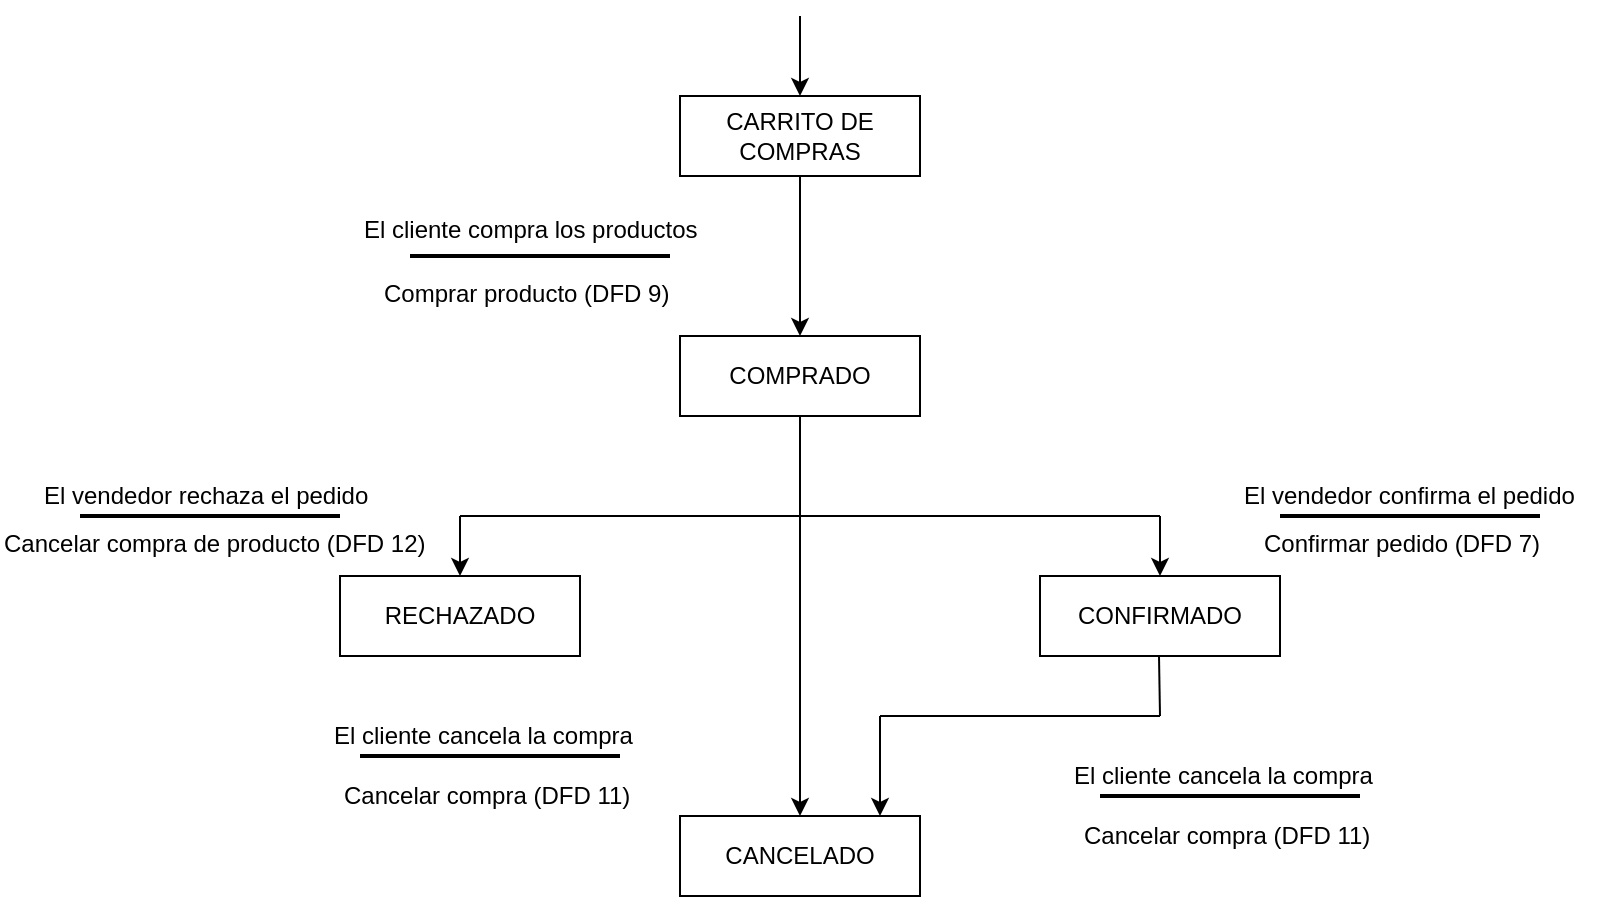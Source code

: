 <mxfile version="12.1.1" type="device" pages="1"><diagram id="Ux8ze5Yz-_6EQJssXwc4" name="Page-1"><mxGraphModel dx="1056" dy="623" grid="1" gridSize="10" guides="1" tooltips="1" connect="1" arrows="1" fold="1" page="1" pageScale="1" pageWidth="827" pageHeight="1169" math="0" shadow="0"><root><mxCell id="0"/><mxCell id="1" parent="0"/><mxCell id="jWYEItGnxgDNFcLnIuQC-3" value="CARRITO DE COMPRAS" style="rounded=0;whiteSpace=wrap;html=1;" parent="1" vertex="1"><mxGeometry x="340" y="70" width="120" height="40" as="geometry"/></mxCell><mxCell id="eAWfJmwkfdEv0lfTij0U-5" value="" style="endArrow=classic;html=1;exitX=0.5;exitY=1;exitDx=0;exitDy=0;" parent="1" source="jWYEItGnxgDNFcLnIuQC-3" edge="1"><mxGeometry width="50" height="50" relative="1" as="geometry"><mxPoint x="340" y="180" as="sourcePoint"/><mxPoint x="400" y="190" as="targetPoint"/></mxGeometry></mxCell><mxCell id="eAWfJmwkfdEv0lfTij0U-6" value="COMPRADO" style="rounded=0;whiteSpace=wrap;html=1;" parent="1" vertex="1"><mxGeometry x="340" y="190" width="120" height="40" as="geometry"/></mxCell><mxCell id="eAWfJmwkfdEv0lfTij0U-12" value="" style="endArrow=classic;html=1;" parent="1" edge="1"><mxGeometry width="50" height="50" relative="1" as="geometry"><mxPoint x="400" y="30" as="sourcePoint"/><mxPoint x="400" y="70" as="targetPoint"/></mxGeometry></mxCell><mxCell id="eAWfJmwkfdEv0lfTij0U-13" value="" style="endArrow=none;html=1;strokeWidth=2;" parent="1" edge="1"><mxGeometry width="50" height="50" relative="1" as="geometry"><mxPoint x="205" y="150" as="sourcePoint"/><mxPoint x="335" y="150" as="targetPoint"/></mxGeometry></mxCell><mxCell id="nylYl1m3rcdEuG6gFsaD-1" value="RECHAZADO" style="rounded=0;whiteSpace=wrap;html=1;" parent="1" vertex="1"><mxGeometry x="170" y="310" width="120" height="40" as="geometry"/></mxCell><mxCell id="nylYl1m3rcdEuG6gFsaD-3" value="CONFIRMADO" style="rounded=0;whiteSpace=wrap;html=1;" parent="1" vertex="1"><mxGeometry x="520" y="310" width="120" height="40" as="geometry"/></mxCell><mxCell id="nylYl1m3rcdEuG6gFsaD-6" value="" style="endArrow=none;html=1;entryX=0.5;entryY=1;entryDx=0;entryDy=0;" parent="1" target="eAWfJmwkfdEv0lfTij0U-6" edge="1"><mxGeometry width="50" height="50" relative="1" as="geometry"><mxPoint x="400" y="280" as="sourcePoint"/><mxPoint x="420" y="250" as="targetPoint"/></mxGeometry></mxCell><mxCell id="nylYl1m3rcdEuG6gFsaD-7" value="" style="endArrow=none;html=1;" parent="1" edge="1"><mxGeometry width="50" height="50" relative="1" as="geometry"><mxPoint x="580" y="280" as="sourcePoint"/><mxPoint x="230" y="280" as="targetPoint"/></mxGeometry></mxCell><mxCell id="nylYl1m3rcdEuG6gFsaD-8" value="" style="endArrow=classic;html=1;entryX=0.5;entryY=0;entryDx=0;entryDy=0;" parent="1" target="nylYl1m3rcdEuG6gFsaD-1" edge="1"><mxGeometry width="50" height="50" relative="1" as="geometry"><mxPoint x="230" y="280" as="sourcePoint"/><mxPoint x="250" y="490" as="targetPoint"/></mxGeometry></mxCell><mxCell id="nylYl1m3rcdEuG6gFsaD-9" value="" style="endArrow=classic;html=1;entryX=0.5;entryY=0;entryDx=0;entryDy=0;" parent="1" target="nylYl1m3rcdEuG6gFsaD-3" edge="1"><mxGeometry width="50" height="50" relative="1" as="geometry"><mxPoint x="580" y="280" as="sourcePoint"/><mxPoint x="570" y="310" as="targetPoint"/></mxGeometry></mxCell><mxCell id="nylYl1m3rcdEuG6gFsaD-11" value="CANCELADO" style="rounded=0;whiteSpace=wrap;html=1;" parent="1" vertex="1"><mxGeometry x="340" y="430" width="120" height="40" as="geometry"/></mxCell><mxCell id="nylYl1m3rcdEuG6gFsaD-13" value="El cliente compra los productos" style="text;html=1;resizable=0;points=[];autosize=1;align=left;verticalAlign=top;spacingTop=-4;" parent="1" vertex="1"><mxGeometry x="180" y="127" width="190" height="20" as="geometry"/></mxCell><mxCell id="nylYl1m3rcdEuG6gFsaD-14" value="" style="endArrow=none;html=1;strokeWidth=2;" parent="1" edge="1"><mxGeometry width="50" height="50" relative="1" as="geometry"><mxPoint x="40" y="280" as="sourcePoint"/><mxPoint x="170" y="280" as="targetPoint"/></mxGeometry></mxCell><mxCell id="nylYl1m3rcdEuG6gFsaD-15" value="" style="endArrow=none;html=1;strokeWidth=2;" parent="1" edge="1"><mxGeometry width="50" height="50" relative="1" as="geometry"><mxPoint x="180" y="400" as="sourcePoint"/><mxPoint x="310" y="400" as="targetPoint"/></mxGeometry></mxCell><mxCell id="nylYl1m3rcdEuG6gFsaD-16" value="" style="endArrow=none;html=1;strokeWidth=2;" parent="1" edge="1"><mxGeometry width="50" height="50" relative="1" as="geometry"><mxPoint x="640" y="280" as="sourcePoint"/><mxPoint x="770" y="280" as="targetPoint"/></mxGeometry></mxCell><mxCell id="nylYl1m3rcdEuG6gFsaD-18" value="" style="endArrow=classic;html=1;entryX=0.5;entryY=0;entryDx=0;entryDy=0;" parent="1" target="nylYl1m3rcdEuG6gFsaD-11" edge="1"><mxGeometry width="50" height="50" relative="1" as="geometry"><mxPoint x="400" y="280" as="sourcePoint"/><mxPoint x="100" y="490" as="targetPoint"/></mxGeometry></mxCell><mxCell id="nylYl1m3rcdEuG6gFsaD-19" value="Comprar producto (DFD 9)" style="text;html=1;resizable=0;points=[];autosize=1;align=left;verticalAlign=top;spacingTop=-4;" parent="1" vertex="1"><mxGeometry x="190" y="158.5" width="160" height="20" as="geometry"/></mxCell><mxCell id="nylYl1m3rcdEuG6gFsaD-20" value="El vendedor rechaza el pedido" style="text;html=1;resizable=0;points=[];autosize=1;align=left;verticalAlign=top;spacingTop=-4;" parent="1" vertex="1"><mxGeometry x="20" y="260" width="180" height="20" as="geometry"/></mxCell><mxCell id="nylYl1m3rcdEuG6gFsaD-21" value="Cancelar compra de producto (DFD 12)" style="text;html=1;resizable=0;points=[];autosize=1;align=left;verticalAlign=top;spacingTop=-4;" parent="1" vertex="1"><mxGeometry y="284" width="230" height="20" as="geometry"/></mxCell><mxCell id="nylYl1m3rcdEuG6gFsaD-22" value="El cliente cancela la compra" style="text;html=1;resizable=0;points=[];autosize=1;align=left;verticalAlign=top;spacingTop=-4;" parent="1" vertex="1"><mxGeometry x="165" y="380" width="170" height="20" as="geometry"/></mxCell><mxCell id="nylYl1m3rcdEuG6gFsaD-23" value="Cancelar compra (DFD 11)" style="text;html=1;resizable=0;points=[];autosize=1;align=left;verticalAlign=top;spacingTop=-4;" parent="1" vertex="1"><mxGeometry x="170" y="410" width="160" height="20" as="geometry"/></mxCell><mxCell id="nylYl1m3rcdEuG6gFsaD-24" value="&lt;div&gt;El vendedor confirma el pedido&lt;/div&gt;" style="text;html=1;resizable=0;points=[];autosize=1;align=left;verticalAlign=top;spacingTop=-4;" parent="1" vertex="1"><mxGeometry x="620" y="260" width="190" height="20" as="geometry"/></mxCell><mxCell id="nylYl1m3rcdEuG6gFsaD-27" value="Confirmar pedido (DFD 7)" style="text;html=1;resizable=0;points=[];autosize=1;align=left;verticalAlign=top;spacingTop=-4;" parent="1" vertex="1"><mxGeometry x="630" y="284" width="160" height="20" as="geometry"/></mxCell><mxCell id="tvG667oz5Ug3Rv79Tl6C-3" value="" style="endArrow=none;html=1;" parent="1" edge="1"><mxGeometry width="50" height="50" relative="1" as="geometry"><mxPoint x="440" y="380" as="sourcePoint"/><mxPoint x="580" y="380" as="targetPoint"/></mxGeometry></mxCell><mxCell id="tvG667oz5Ug3Rv79Tl6C-4" value="" style="endArrow=none;html=1;" parent="1" edge="1"><mxGeometry width="50" height="50" relative="1" as="geometry"><mxPoint x="580" y="380" as="sourcePoint"/><mxPoint x="579.5" y="350" as="targetPoint"/></mxGeometry></mxCell><mxCell id="hv5l-XiaxxVMKfT5Wju1-1" value="" style="endArrow=classic;html=1;entryX=0.5;entryY=0;entryDx=0;entryDy=0;" edge="1" parent="1"><mxGeometry width="50" height="50" relative="1" as="geometry"><mxPoint x="440" y="380" as="sourcePoint"/><mxPoint x="440" y="430" as="targetPoint"/></mxGeometry></mxCell><mxCell id="hv5l-XiaxxVMKfT5Wju1-2" value="El cliente cancela la compra" style="text;html=1;resizable=0;points=[];autosize=1;align=left;verticalAlign=top;spacingTop=-4;" vertex="1" parent="1"><mxGeometry x="535" y="400" width="170" height="20" as="geometry"/></mxCell><mxCell id="hv5l-XiaxxVMKfT5Wju1-3" value="" style="endArrow=none;html=1;strokeWidth=2;" edge="1" parent="1"><mxGeometry width="50" height="50" relative="1" as="geometry"><mxPoint x="550" y="420" as="sourcePoint"/><mxPoint x="680" y="420" as="targetPoint"/></mxGeometry></mxCell><mxCell id="hv5l-XiaxxVMKfT5Wju1-4" value="Cancelar compra (DFD 11)" style="text;html=1;resizable=0;points=[];autosize=1;align=left;verticalAlign=top;spacingTop=-4;" vertex="1" parent="1"><mxGeometry x="540" y="430" width="160" height="20" as="geometry"/></mxCell></root></mxGraphModel></diagram></mxfile>
